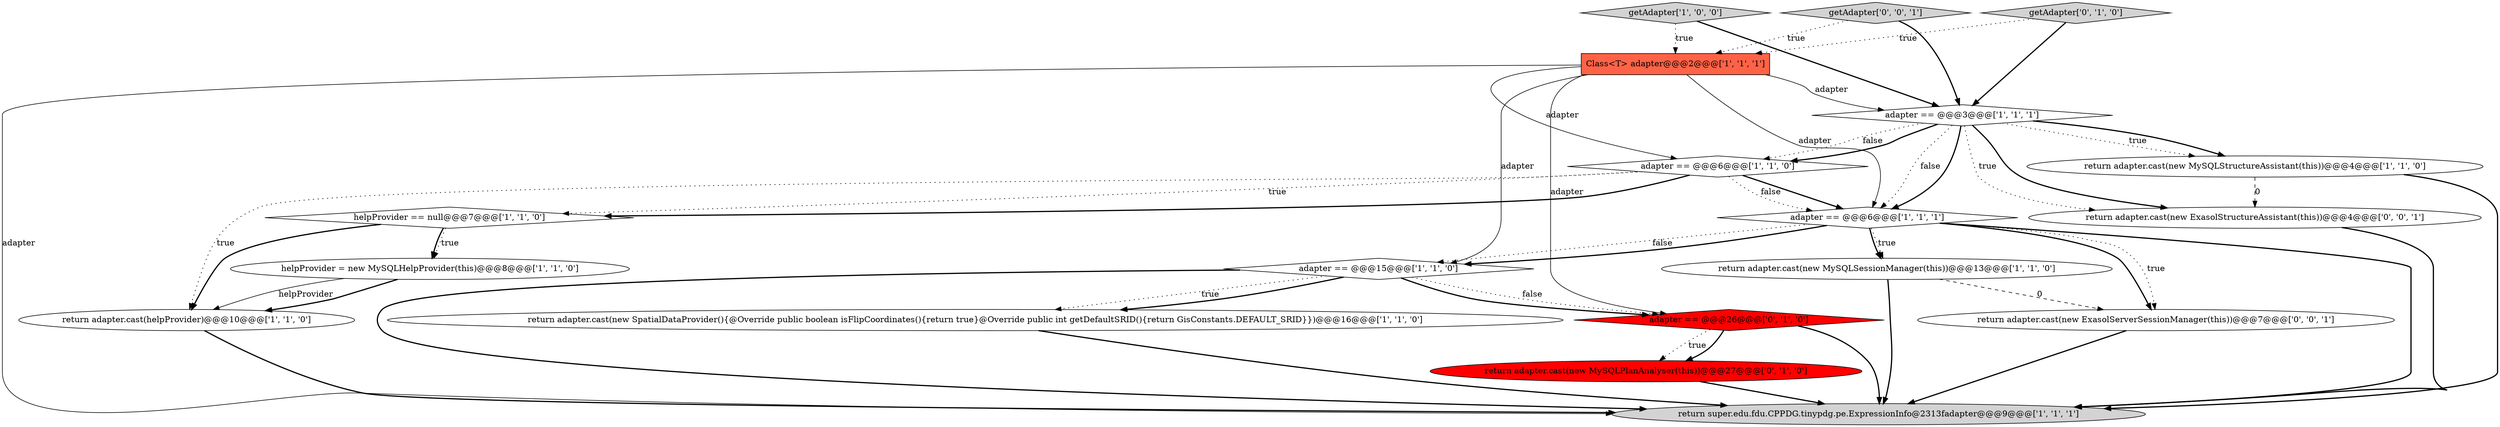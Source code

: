 digraph {
15 [style = filled, label = "getAdapter['0', '1', '0']", fillcolor = lightgray, shape = diamond image = "AAA0AAABBB2BBB"];
3 [style = filled, label = "adapter == @@@6@@@['1', '1', '0']", fillcolor = white, shape = diamond image = "AAA0AAABBB1BBB"];
4 [style = filled, label = "return super.edu.fdu.CPPDG.tinypdg.pe.ExpressionInfo@2313fadapter@@@9@@@['1', '1', '1']", fillcolor = lightgray, shape = ellipse image = "AAA0AAABBB1BBB"];
5 [style = filled, label = "return adapter.cast(new MySQLSessionManager(this))@@@13@@@['1', '1', '0']", fillcolor = white, shape = ellipse image = "AAA0AAABBB1BBB"];
10 [style = filled, label = "adapter == @@@6@@@['1', '1', '1']", fillcolor = white, shape = diamond image = "AAA0AAABBB1BBB"];
0 [style = filled, label = "return adapter.cast(new MySQLStructureAssistant(this))@@@4@@@['1', '1', '0']", fillcolor = white, shape = ellipse image = "AAA0AAABBB1BBB"];
14 [style = filled, label = "return adapter.cast(new MySQLPlanAnalyser(this))@@@27@@@['0', '1', '0']", fillcolor = red, shape = ellipse image = "AAA1AAABBB2BBB"];
1 [style = filled, label = "adapter == @@@3@@@['1', '1', '1']", fillcolor = white, shape = diamond image = "AAA0AAABBB1BBB"];
11 [style = filled, label = "Class<T> adapter@@@2@@@['1', '1', '1']", fillcolor = tomato, shape = box image = "AAA0AAABBB1BBB"];
17 [style = filled, label = "return adapter.cast(new ExasolServerSessionManager(this))@@@7@@@['0', '0', '1']", fillcolor = white, shape = ellipse image = "AAA0AAABBB3BBB"];
16 [style = filled, label = "return adapter.cast(new ExasolStructureAssistant(this))@@@4@@@['0', '0', '1']", fillcolor = white, shape = ellipse image = "AAA0AAABBB3BBB"];
7 [style = filled, label = "helpProvider == null@@@7@@@['1', '1', '0']", fillcolor = white, shape = diamond image = "AAA0AAABBB1BBB"];
8 [style = filled, label = "return adapter.cast(helpProvider)@@@10@@@['1', '1', '0']", fillcolor = white, shape = ellipse image = "AAA0AAABBB1BBB"];
6 [style = filled, label = "return adapter.cast(new SpatialDataProvider(){@Override public boolean isFlipCoordinates(){return true}@Override public int getDefaultSRID(){return GisConstants.DEFAULT_SRID}})@@@16@@@['1', '1', '0']", fillcolor = white, shape = ellipse image = "AAA0AAABBB1BBB"];
9 [style = filled, label = "adapter == @@@15@@@['1', '1', '0']", fillcolor = white, shape = diamond image = "AAA0AAABBB1BBB"];
2 [style = filled, label = "helpProvider = new MySQLHelpProvider(this)@@@8@@@['1', '1', '0']", fillcolor = white, shape = ellipse image = "AAA0AAABBB1BBB"];
13 [style = filled, label = "adapter == @@@26@@@['0', '1', '0']", fillcolor = red, shape = diamond image = "AAA1AAABBB2BBB"];
18 [style = filled, label = "getAdapter['0', '0', '1']", fillcolor = lightgray, shape = diamond image = "AAA0AAABBB3BBB"];
12 [style = filled, label = "getAdapter['1', '0', '0']", fillcolor = lightgray, shape = diamond image = "AAA0AAABBB1BBB"];
1->3 [style = dotted, label="false"];
7->2 [style = dotted, label="true"];
3->7 [style = dotted, label="true"];
11->3 [style = solid, label="adapter"];
11->1 [style = solid, label="adapter"];
2->8 [style = solid, label="helpProvider"];
9->4 [style = bold, label=""];
11->10 [style = solid, label="adapter"];
0->16 [style = dashed, label="0"];
1->3 [style = bold, label=""];
10->17 [style = bold, label=""];
1->0 [style = bold, label=""];
9->13 [style = dotted, label="false"];
9->6 [style = dotted, label="true"];
10->5 [style = dotted, label="true"];
7->8 [style = bold, label=""];
12->1 [style = bold, label=""];
9->6 [style = bold, label=""];
10->17 [style = dotted, label="true"];
12->11 [style = dotted, label="true"];
3->10 [style = bold, label=""];
6->4 [style = bold, label=""];
3->10 [style = dotted, label="false"];
18->11 [style = dotted, label="true"];
1->10 [style = dotted, label="false"];
14->4 [style = bold, label=""];
10->5 [style = bold, label=""];
5->17 [style = dashed, label="0"];
18->1 [style = bold, label=""];
3->7 [style = bold, label=""];
0->4 [style = bold, label=""];
15->1 [style = bold, label=""];
7->2 [style = bold, label=""];
1->16 [style = bold, label=""];
5->4 [style = bold, label=""];
15->11 [style = dotted, label="true"];
11->13 [style = solid, label="adapter"];
10->4 [style = bold, label=""];
10->9 [style = dotted, label="false"];
1->16 [style = dotted, label="true"];
10->9 [style = bold, label=""];
1->0 [style = dotted, label="true"];
8->4 [style = bold, label=""];
16->4 [style = bold, label=""];
3->8 [style = dotted, label="true"];
13->14 [style = dotted, label="true"];
1->10 [style = bold, label=""];
13->14 [style = bold, label=""];
11->4 [style = solid, label="adapter"];
11->9 [style = solid, label="adapter"];
17->4 [style = bold, label=""];
2->8 [style = bold, label=""];
9->13 [style = bold, label=""];
13->4 [style = bold, label=""];
}
